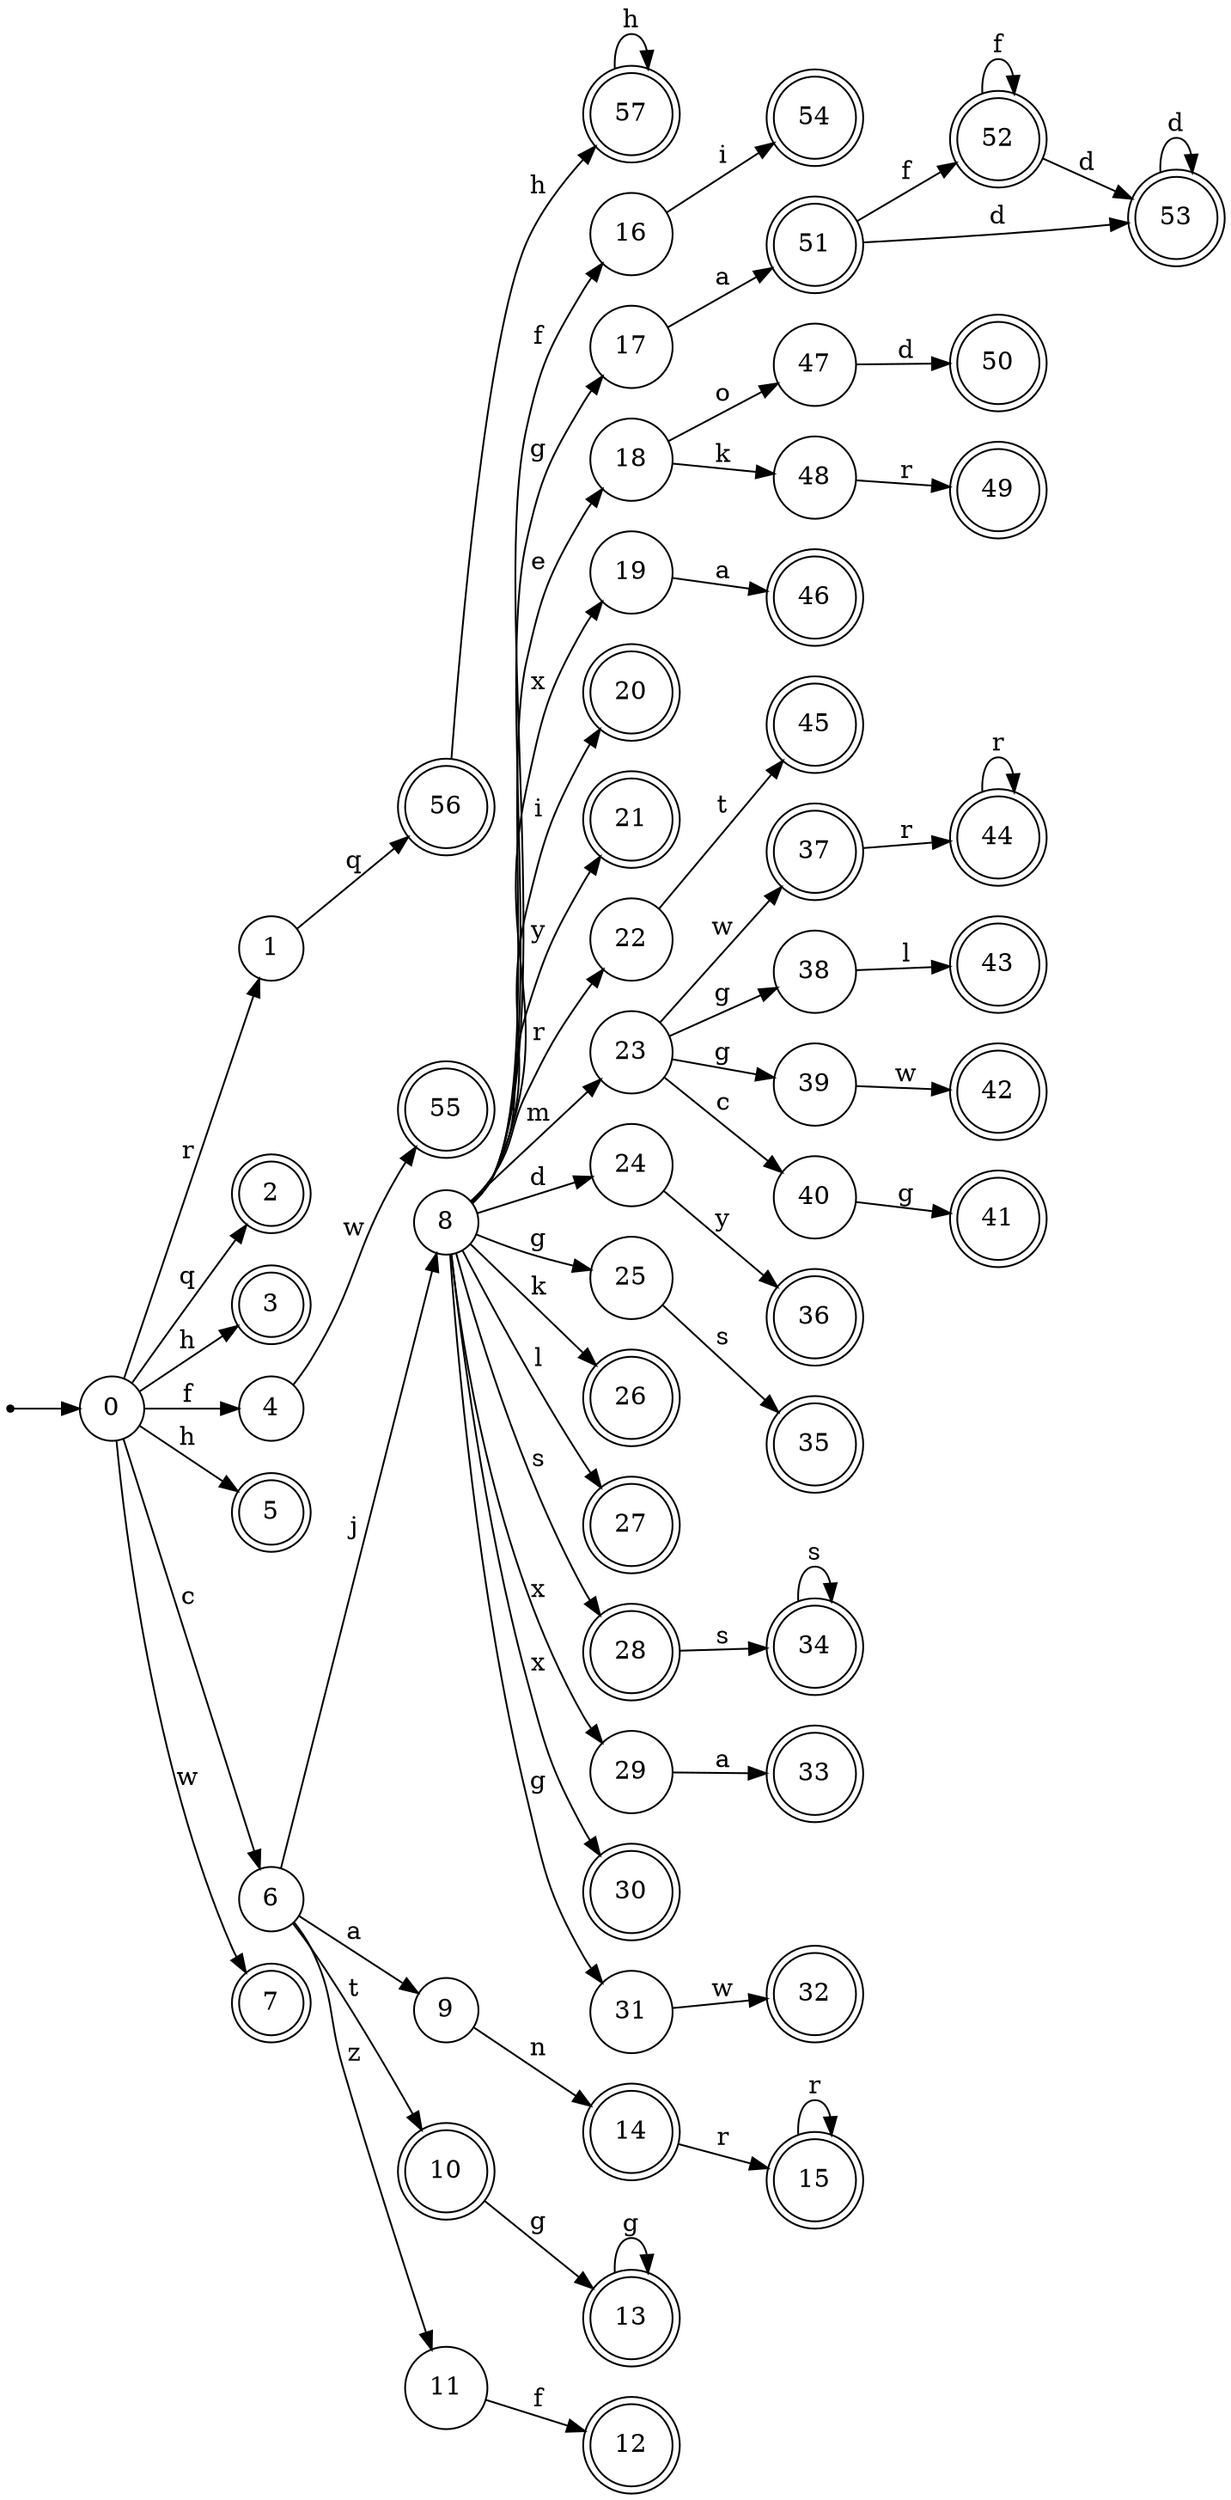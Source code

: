 digraph finite_state_machine {
rankdir=LR;
size="20,20";
node [shape = point]; "dummy0"
node [shape = circle]; "0";
"dummy0" -> "0";
node [shape = circle]; "1";
node [shape = doublecircle]; "2";node [shape = doublecircle]; "3";node [shape = circle]; "4";
node [shape = doublecircle]; "5";node [shape = circle]; "6";
node [shape = doublecircle]; "7";node [shape = circle]; "8";
node [shape = circle]; "9";
node [shape = doublecircle]; "10";node [shape = circle]; "11";
node [shape = doublecircle]; "12";node [shape = doublecircle]; "13";node [shape = doublecircle]; "14";node [shape = doublecircle]; "15";node [shape = circle]; "16";
node [shape = circle]; "17";
node [shape = circle]; "18";
node [shape = circle]; "19";
node [shape = doublecircle]; "20";node [shape = doublecircle]; "21";node [shape = circle]; "22";
node [shape = circle]; "23";
node [shape = circle]; "24";
node [shape = circle]; "25";
node [shape = doublecircle]; "26";node [shape = doublecircle]; "27";node [shape = doublecircle]; "28";node [shape = circle]; "29";
node [shape = doublecircle]; "30";node [shape = circle]; "31";
node [shape = doublecircle]; "32";node [shape = doublecircle]; "33";node [shape = doublecircle]; "34";node [shape = doublecircle]; "35";node [shape = doublecircle]; "36";node [shape = doublecircle]; "37";node [shape = circle]; "38";
node [shape = circle]; "39";
node [shape = circle]; "40";
node [shape = doublecircle]; "41";node [shape = doublecircle]; "42";node [shape = doublecircle]; "43";node [shape = doublecircle]; "44";node [shape = doublecircle]; "45";node [shape = doublecircle]; "46";node [shape = circle]; "47";
node [shape = circle]; "48";
node [shape = doublecircle]; "49";node [shape = doublecircle]; "50";node [shape = doublecircle]; "51";node [shape = doublecircle]; "52";node [shape = doublecircle]; "53";node [shape = doublecircle]; "54";node [shape = doublecircle]; "55";node [shape = doublecircle]; "56";node [shape = doublecircle]; "57";"0" -> "1" [label = "r"];
 "0" -> "2" [label = "q"];
 "0" -> "3" [label = "h"];
 "0" -> "5" [label = "h"];
 "0" -> "4" [label = "f"];
 "0" -> "6" [label = "c"];
 "0" -> "7" [label = "w"];
 "6" -> "8" [label = "j"];
 "6" -> "9" [label = "a"];
 "6" -> "10" [label = "t"];
 "6" -> "11" [label = "z"];
 "11" -> "12" [label = "f"];
 "10" -> "13" [label = "g"];
 "13" -> "13" [label = "g"];
 "9" -> "14" [label = "n"];
 "14" -> "15" [label = "r"];
 "15" -> "15" [label = "r"];
 "8" -> "16" [label = "f"];
 "8" -> "17" [label = "g"];
 "8" -> "25" [label = "g"];
 "8" -> "31" [label = "g"];
 "8" -> "18" [label = "e"];
 "8" -> "19" [label = "x"];
 "8" -> "29" [label = "x"];
 "8" -> "30" [label = "x"];
 "8" -> "20" [label = "i"];
 "8" -> "21" [label = "y"];
 "8" -> "22" [label = "r"];
 "8" -> "23" [label = "m"];
 "8" -> "24" [label = "d"];
 "8" -> "26" [label = "k"];
 "8" -> "27" [label = "l"];
 "8" -> "28" [label = "s"];
 "31" -> "32" [label = "w"];
 "29" -> "33" [label = "a"];
 "28" -> "34" [label = "s"];
 "34" -> "34" [label = "s"];
 "25" -> "35" [label = "s"];
 "24" -> "36" [label = "y"];
 "23" -> "37" [label = "w"];
 "23" -> "38" [label = "g"];
 "23" -> "39" [label = "g"];
 "23" -> "40" [label = "c"];
 "40" -> "41" [label = "g"];
 "39" -> "42" [label = "w"];
 "38" -> "43" [label = "l"];
 "37" -> "44" [label = "r"];
 "44" -> "44" [label = "r"];
 "22" -> "45" [label = "t"];
 "19" -> "46" [label = "a"];
 "18" -> "47" [label = "o"];
 "18" -> "48" [label = "k"];
 "48" -> "49" [label = "r"];
 "47" -> "50" [label = "d"];
 "17" -> "51" [label = "a"];
 "51" -> "52" [label = "f"];
 "51" -> "53" [label = "d"];
 "53" -> "53" [label = "d"];
 "52" -> "52" [label = "f"];
 "52" -> "53" [label = "d"];
 "16" -> "54" [label = "i"];
 "4" -> "55" [label = "w"];
 "1" -> "56" [label = "q"];
 "56" -> "57" [label = "h"];
 "57" -> "57" [label = "h"];
 }
